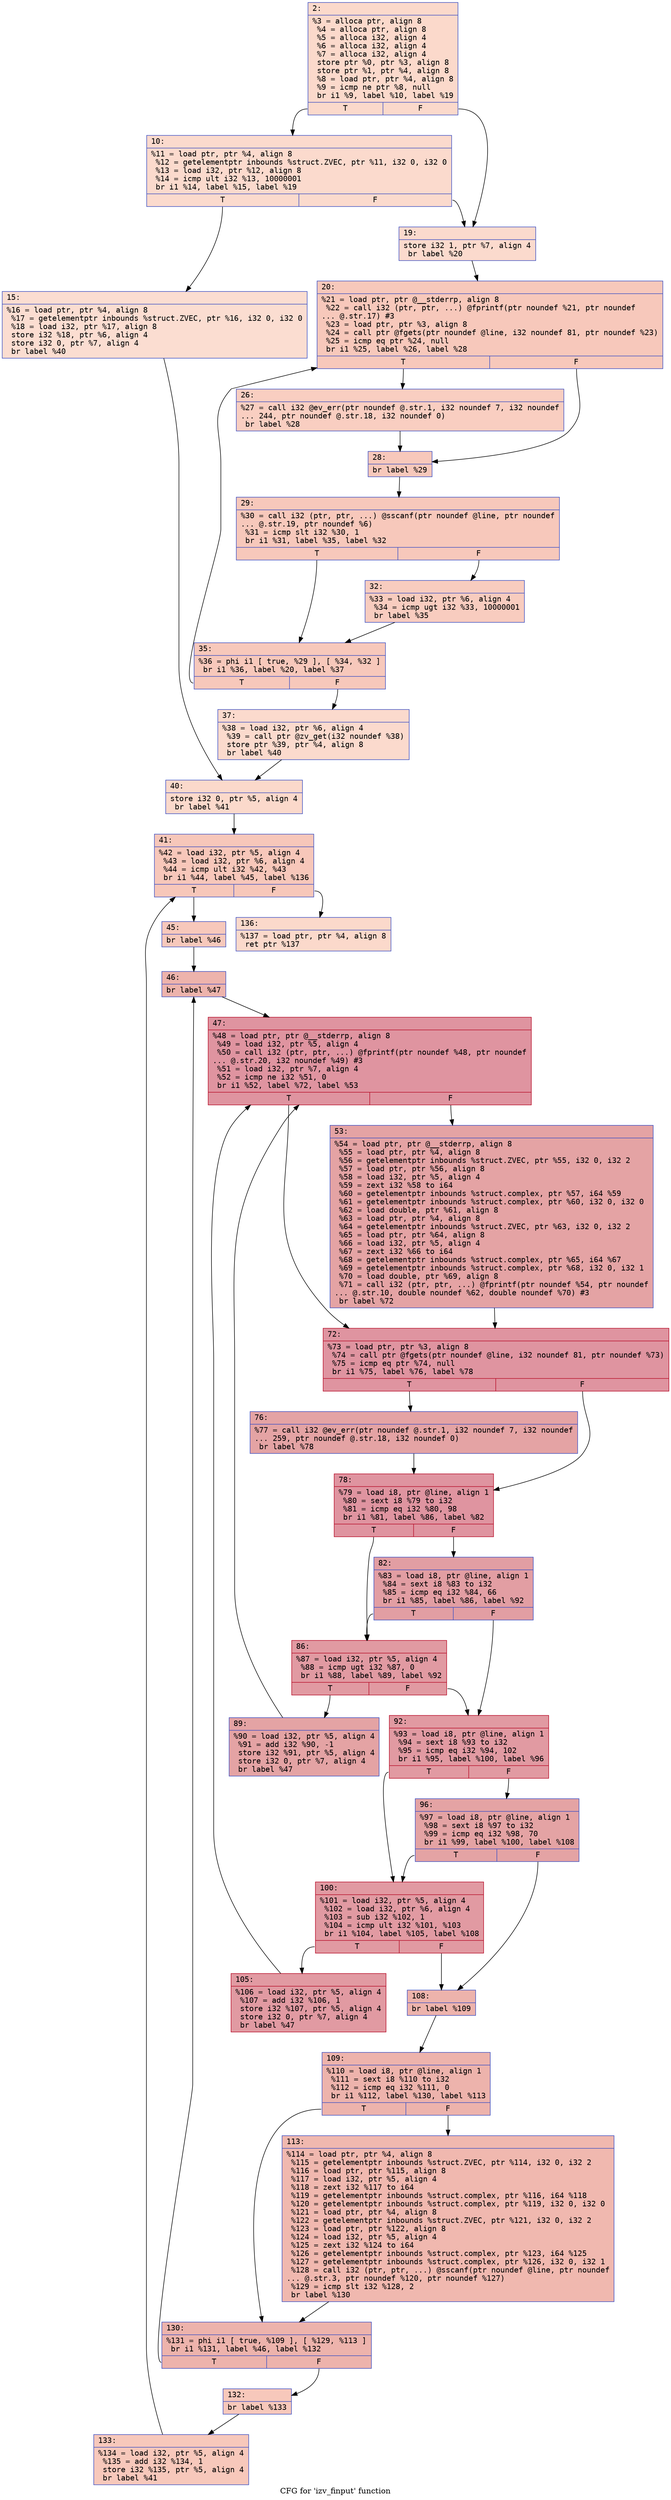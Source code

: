 digraph "CFG for 'izv_finput' function" {
	label="CFG for 'izv_finput' function";

	Node0x60000276c000 [shape=record,color="#3d50c3ff", style=filled, fillcolor="#f7a88970" fontname="Courier",label="{2:\l|  %3 = alloca ptr, align 8\l  %4 = alloca ptr, align 8\l  %5 = alloca i32, align 4\l  %6 = alloca i32, align 4\l  %7 = alloca i32, align 4\l  store ptr %0, ptr %3, align 8\l  store ptr %1, ptr %4, align 8\l  %8 = load ptr, ptr %4, align 8\l  %9 = icmp ne ptr %8, null\l  br i1 %9, label %10, label %19\l|{<s0>T|<s1>F}}"];
	Node0x60000276c000:s0 -> Node0x60000276c050[tooltip="2 -> 10\nProbability 62.50%" ];
	Node0x60000276c000:s1 -> Node0x60000276c0f0[tooltip="2 -> 19\nProbability 37.50%" ];
	Node0x60000276c050 [shape=record,color="#3d50c3ff", style=filled, fillcolor="#f7ac8e70" fontname="Courier",label="{10:\l|  %11 = load ptr, ptr %4, align 8\l  %12 = getelementptr inbounds %struct.ZVEC, ptr %11, i32 0, i32 0\l  %13 = load i32, ptr %12, align 8\l  %14 = icmp ult i32 %13, 10000001\l  br i1 %14, label %15, label %19\l|{<s0>T|<s1>F}}"];
	Node0x60000276c050:s0 -> Node0x60000276c0a0[tooltip="10 -> 15\nProbability 50.00%" ];
	Node0x60000276c050:s1 -> Node0x60000276c0f0[tooltip="10 -> 19\nProbability 50.00%" ];
	Node0x60000276c0a0 [shape=record,color="#3d50c3ff", style=filled, fillcolor="#f7b39670" fontname="Courier",label="{15:\l|  %16 = load ptr, ptr %4, align 8\l  %17 = getelementptr inbounds %struct.ZVEC, ptr %16, i32 0, i32 0\l  %18 = load i32, ptr %17, align 8\l  store i32 %18, ptr %6, align 4\l  store i32 0, ptr %7, align 4\l  br label %40\l}"];
	Node0x60000276c0a0 -> Node0x60000276c370[tooltip="15 -> 40\nProbability 100.00%" ];
	Node0x60000276c0f0 [shape=record,color="#3d50c3ff", style=filled, fillcolor="#f7ac8e70" fontname="Courier",label="{19:\l|  store i32 1, ptr %7, align 4\l  br label %20\l}"];
	Node0x60000276c0f0 -> Node0x60000276c140[tooltip="19 -> 20\nProbability 100.00%" ];
	Node0x60000276c140 [shape=record,color="#3d50c3ff", style=filled, fillcolor="#ed836670" fontname="Courier",label="{20:\l|  %21 = load ptr, ptr @__stderrp, align 8\l  %22 = call i32 (ptr, ptr, ...) @fprintf(ptr noundef %21, ptr noundef\l... @.str.17) #3\l  %23 = load ptr, ptr %3, align 8\l  %24 = call ptr @fgets(ptr noundef @line, i32 noundef 81, ptr noundef %23)\l  %25 = icmp eq ptr %24, null\l  br i1 %25, label %26, label %28\l|{<s0>T|<s1>F}}"];
	Node0x60000276c140:s0 -> Node0x60000276c190[tooltip="20 -> 26\nProbability 37.50%" ];
	Node0x60000276c140:s1 -> Node0x60000276c1e0[tooltip="20 -> 28\nProbability 62.50%" ];
	Node0x60000276c190 [shape=record,color="#3d50c3ff", style=filled, fillcolor="#f2907270" fontname="Courier",label="{26:\l|  %27 = call i32 @ev_err(ptr noundef @.str.1, i32 noundef 7, i32 noundef\l... 244, ptr noundef @.str.18, i32 noundef 0)\l  br label %28\l}"];
	Node0x60000276c190 -> Node0x60000276c1e0[tooltip="26 -> 28\nProbability 100.00%" ];
	Node0x60000276c1e0 [shape=record,color="#3d50c3ff", style=filled, fillcolor="#ed836670" fontname="Courier",label="{28:\l|  br label %29\l}"];
	Node0x60000276c1e0 -> Node0x60000276c230[tooltip="28 -> 29\nProbability 100.00%" ];
	Node0x60000276c230 [shape=record,color="#3d50c3ff", style=filled, fillcolor="#ed836670" fontname="Courier",label="{29:\l|  %30 = call i32 (ptr, ptr, ...) @sscanf(ptr noundef @line, ptr noundef\l... @.str.19, ptr noundef %6)\l  %31 = icmp slt i32 %30, 1\l  br i1 %31, label %35, label %32\l|{<s0>T|<s1>F}}"];
	Node0x60000276c230:s0 -> Node0x60000276c2d0[tooltip="29 -> 35\nProbability 37.50%" ];
	Node0x60000276c230:s1 -> Node0x60000276c280[tooltip="29 -> 32\nProbability 62.50%" ];
	Node0x60000276c280 [shape=record,color="#3d50c3ff", style=filled, fillcolor="#f08b6e70" fontname="Courier",label="{32:\l|  %33 = load i32, ptr %6, align 4\l  %34 = icmp ugt i32 %33, 10000001\l  br label %35\l}"];
	Node0x60000276c280 -> Node0x60000276c2d0[tooltip="32 -> 35\nProbability 100.00%" ];
	Node0x60000276c2d0 [shape=record,color="#3d50c3ff", style=filled, fillcolor="#ed836670" fontname="Courier",label="{35:\l|  %36 = phi i1 [ true, %29 ], [ %34, %32 ]\l  br i1 %36, label %20, label %37\l|{<s0>T|<s1>F}}"];
	Node0x60000276c2d0:s0 -> Node0x60000276c140[tooltip="35 -> 20\nProbability 96.88%" ];
	Node0x60000276c2d0:s1 -> Node0x60000276c320[tooltip="35 -> 37\nProbability 3.12%" ];
	Node0x60000276c320 [shape=record,color="#3d50c3ff", style=filled, fillcolor="#f7ac8e70" fontname="Courier",label="{37:\l|  %38 = load i32, ptr %6, align 4\l  %39 = call ptr @zv_get(i32 noundef %38)\l  store ptr %39, ptr %4, align 8\l  br label %40\l}"];
	Node0x60000276c320 -> Node0x60000276c370[tooltip="37 -> 40\nProbability 100.00%" ];
	Node0x60000276c370 [shape=record,color="#3d50c3ff", style=filled, fillcolor="#f7a88970" fontname="Courier",label="{40:\l|  store i32 0, ptr %5, align 4\l  br label %41\l}"];
	Node0x60000276c370 -> Node0x60000276c3c0[tooltip="40 -> 41\nProbability 100.00%" ];
	Node0x60000276c3c0 [shape=record,color="#3d50c3ff", style=filled, fillcolor="#ec7f6370" fontname="Courier",label="{41:\l|  %42 = load i32, ptr %5, align 4\l  %43 = load i32, ptr %6, align 4\l  %44 = icmp ult i32 %42, %43\l  br i1 %44, label %45, label %136\l|{<s0>T|<s1>F}}"];
	Node0x60000276c3c0:s0 -> Node0x60000276c410[tooltip="41 -> 45\nProbability 96.88%" ];
	Node0x60000276c3c0:s1 -> Node0x60000276ca50[tooltip="41 -> 136\nProbability 3.12%" ];
	Node0x60000276c410 [shape=record,color="#3d50c3ff", style=filled, fillcolor="#ed836670" fontname="Courier",label="{45:\l|  br label %46\l}"];
	Node0x60000276c410 -> Node0x60000276c460[tooltip="45 -> 46\nProbability 100.00%" ];
	Node0x60000276c460 [shape=record,color="#3d50c3ff", style=filled, fillcolor="#d6524470" fontname="Courier",label="{46:\l|  br label %47\l}"];
	Node0x60000276c460 -> Node0x60000276c4b0[tooltip="46 -> 47\nProbability 100.00%" ];
	Node0x60000276c4b0 [shape=record,color="#b70d28ff", style=filled, fillcolor="#b70d2870" fontname="Courier",label="{47:\l|  %48 = load ptr, ptr @__stderrp, align 8\l  %49 = load i32, ptr %5, align 4\l  %50 = call i32 (ptr, ptr, ...) @fprintf(ptr noundef %48, ptr noundef\l... @.str.20, i32 noundef %49) #3\l  %51 = load i32, ptr %7, align 4\l  %52 = icmp ne i32 %51, 0\l  br i1 %52, label %72, label %53\l|{<s0>T|<s1>F}}"];
	Node0x60000276c4b0:s0 -> Node0x60000276c550[tooltip="47 -> 72\nProbability 62.50%" ];
	Node0x60000276c4b0:s1 -> Node0x60000276c500[tooltip="47 -> 53\nProbability 37.50%" ];
	Node0x60000276c500 [shape=record,color="#3d50c3ff", style=filled, fillcolor="#c32e3170" fontname="Courier",label="{53:\l|  %54 = load ptr, ptr @__stderrp, align 8\l  %55 = load ptr, ptr %4, align 8\l  %56 = getelementptr inbounds %struct.ZVEC, ptr %55, i32 0, i32 2\l  %57 = load ptr, ptr %56, align 8\l  %58 = load i32, ptr %5, align 4\l  %59 = zext i32 %58 to i64\l  %60 = getelementptr inbounds %struct.complex, ptr %57, i64 %59\l  %61 = getelementptr inbounds %struct.complex, ptr %60, i32 0, i32 0\l  %62 = load double, ptr %61, align 8\l  %63 = load ptr, ptr %4, align 8\l  %64 = getelementptr inbounds %struct.ZVEC, ptr %63, i32 0, i32 2\l  %65 = load ptr, ptr %64, align 8\l  %66 = load i32, ptr %5, align 4\l  %67 = zext i32 %66 to i64\l  %68 = getelementptr inbounds %struct.complex, ptr %65, i64 %67\l  %69 = getelementptr inbounds %struct.complex, ptr %68, i32 0, i32 1\l  %70 = load double, ptr %69, align 8\l  %71 = call i32 (ptr, ptr, ...) @fprintf(ptr noundef %54, ptr noundef\l... @.str.10, double noundef %62, double noundef %70) #3\l  br label %72\l}"];
	Node0x60000276c500 -> Node0x60000276c550[tooltip="53 -> 72\nProbability 100.00%" ];
	Node0x60000276c550 [shape=record,color="#b70d28ff", style=filled, fillcolor="#b70d2870" fontname="Courier",label="{72:\l|  %73 = load ptr, ptr %3, align 8\l  %74 = call ptr @fgets(ptr noundef @line, i32 noundef 81, ptr noundef %73)\l  %75 = icmp eq ptr %74, null\l  br i1 %75, label %76, label %78\l|{<s0>T|<s1>F}}"];
	Node0x60000276c550:s0 -> Node0x60000276c5a0[tooltip="72 -> 76\nProbability 37.50%" ];
	Node0x60000276c550:s1 -> Node0x60000276c5f0[tooltip="72 -> 78\nProbability 62.50%" ];
	Node0x60000276c5a0 [shape=record,color="#3d50c3ff", style=filled, fillcolor="#c32e3170" fontname="Courier",label="{76:\l|  %77 = call i32 @ev_err(ptr noundef @.str.1, i32 noundef 7, i32 noundef\l... 259, ptr noundef @.str.18, i32 noundef 0)\l  br label %78\l}"];
	Node0x60000276c5a0 -> Node0x60000276c5f0[tooltip="76 -> 78\nProbability 100.00%" ];
	Node0x60000276c5f0 [shape=record,color="#b70d28ff", style=filled, fillcolor="#b70d2870" fontname="Courier",label="{78:\l|  %79 = load i8, ptr @line, align 1\l  %80 = sext i8 %79 to i32\l  %81 = icmp eq i32 %80, 98\l  br i1 %81, label %86, label %82\l|{<s0>T|<s1>F}}"];
	Node0x60000276c5f0:s0 -> Node0x60000276c690[tooltip="78 -> 86\nProbability 50.00%" ];
	Node0x60000276c5f0:s1 -> Node0x60000276c640[tooltip="78 -> 82\nProbability 50.00%" ];
	Node0x60000276c640 [shape=record,color="#3d50c3ff", style=filled, fillcolor="#be242e70" fontname="Courier",label="{82:\l|  %83 = load i8, ptr @line, align 1\l  %84 = sext i8 %83 to i32\l  %85 = icmp eq i32 %84, 66\l  br i1 %85, label %86, label %92\l|{<s0>T|<s1>F}}"];
	Node0x60000276c640:s0 -> Node0x60000276c690[tooltip="82 -> 86\nProbability 50.00%" ];
	Node0x60000276c640:s1 -> Node0x60000276c730[tooltip="82 -> 92\nProbability 50.00%" ];
	Node0x60000276c690 [shape=record,color="#b70d28ff", style=filled, fillcolor="#bb1b2c70" fontname="Courier",label="{86:\l|  %87 = load i32, ptr %5, align 4\l  %88 = icmp ugt i32 %87, 0\l  br i1 %88, label %89, label %92\l|{<s0>T|<s1>F}}"];
	Node0x60000276c690:s0 -> Node0x60000276c6e0[tooltip="86 -> 89\nProbability 50.00%" ];
	Node0x60000276c690:s1 -> Node0x60000276c730[tooltip="86 -> 92\nProbability 50.00%" ];
	Node0x60000276c6e0 [shape=record,color="#3d50c3ff", style=filled, fillcolor="#c32e3170" fontname="Courier",label="{89:\l|  %90 = load i32, ptr %5, align 4\l  %91 = add i32 %90, -1\l  store i32 %91, ptr %5, align 4\l  store i32 0, ptr %7, align 4\l  br label %47\l}"];
	Node0x60000276c6e0 -> Node0x60000276c4b0[tooltip="89 -> 47\nProbability 100.00%" ];
	Node0x60000276c730 [shape=record,color="#b70d28ff", style=filled, fillcolor="#bb1b2c70" fontname="Courier",label="{92:\l|  %93 = load i8, ptr @line, align 1\l  %94 = sext i8 %93 to i32\l  %95 = icmp eq i32 %94, 102\l  br i1 %95, label %100, label %96\l|{<s0>T|<s1>F}}"];
	Node0x60000276c730:s0 -> Node0x60000276c7d0[tooltip="92 -> 100\nProbability 50.00%" ];
	Node0x60000276c730:s1 -> Node0x60000276c780[tooltip="92 -> 96\nProbability 50.00%" ];
	Node0x60000276c780 [shape=record,color="#3d50c3ff", style=filled, fillcolor="#c32e3170" fontname="Courier",label="{96:\l|  %97 = load i8, ptr @line, align 1\l  %98 = sext i8 %97 to i32\l  %99 = icmp eq i32 %98, 70\l  br i1 %99, label %100, label %108\l|{<s0>T|<s1>F}}"];
	Node0x60000276c780:s0 -> Node0x60000276c7d0[tooltip="96 -> 100\nProbability 96.88%" ];
	Node0x60000276c780:s1 -> Node0x60000276c870[tooltip="96 -> 108\nProbability 3.12%" ];
	Node0x60000276c7d0 [shape=record,color="#b70d28ff", style=filled, fillcolor="#bb1b2c70" fontname="Courier",label="{100:\l|  %101 = load i32, ptr %5, align 4\l  %102 = load i32, ptr %6, align 4\l  %103 = sub i32 %102, 1\l  %104 = icmp ult i32 %101, %103\l  br i1 %104, label %105, label %108\l|{<s0>T|<s1>F}}"];
	Node0x60000276c7d0:s0 -> Node0x60000276c820[tooltip="100 -> 105\nProbability 96.88%" ];
	Node0x60000276c7d0:s1 -> Node0x60000276c870[tooltip="100 -> 108\nProbability 3.12%" ];
	Node0x60000276c820 [shape=record,color="#b70d28ff", style=filled, fillcolor="#bb1b2c70" fontname="Courier",label="{105:\l|  %106 = load i32, ptr %5, align 4\l  %107 = add i32 %106, 1\l  store i32 %107, ptr %5, align 4\l  store i32 0, ptr %7, align 4\l  br label %47\l}"];
	Node0x60000276c820 -> Node0x60000276c4b0[tooltip="105 -> 47\nProbability 100.00%" ];
	Node0x60000276c870 [shape=record,color="#3d50c3ff", style=filled, fillcolor="#d6524470" fontname="Courier",label="{108:\l|  br label %109\l}"];
	Node0x60000276c870 -> Node0x60000276c8c0[tooltip="108 -> 109\nProbability 100.00%" ];
	Node0x60000276c8c0 [shape=record,color="#3d50c3ff", style=filled, fillcolor="#d6524470" fontname="Courier",label="{109:\l|  %110 = load i8, ptr @line, align 1\l  %111 = sext i8 %110 to i32\l  %112 = icmp eq i32 %111, 0\l  br i1 %112, label %130, label %113\l|{<s0>T|<s1>F}}"];
	Node0x60000276c8c0:s0 -> Node0x60000276c960[tooltip="109 -> 130\nProbability 37.50%" ];
	Node0x60000276c8c0:s1 -> Node0x60000276c910[tooltip="109 -> 113\nProbability 62.50%" ];
	Node0x60000276c910 [shape=record,color="#3d50c3ff", style=filled, fillcolor="#dc5d4a70" fontname="Courier",label="{113:\l|  %114 = load ptr, ptr %4, align 8\l  %115 = getelementptr inbounds %struct.ZVEC, ptr %114, i32 0, i32 2\l  %116 = load ptr, ptr %115, align 8\l  %117 = load i32, ptr %5, align 4\l  %118 = zext i32 %117 to i64\l  %119 = getelementptr inbounds %struct.complex, ptr %116, i64 %118\l  %120 = getelementptr inbounds %struct.complex, ptr %119, i32 0, i32 0\l  %121 = load ptr, ptr %4, align 8\l  %122 = getelementptr inbounds %struct.ZVEC, ptr %121, i32 0, i32 2\l  %123 = load ptr, ptr %122, align 8\l  %124 = load i32, ptr %5, align 4\l  %125 = zext i32 %124 to i64\l  %126 = getelementptr inbounds %struct.complex, ptr %123, i64 %125\l  %127 = getelementptr inbounds %struct.complex, ptr %126, i32 0, i32 1\l  %128 = call i32 (ptr, ptr, ...) @sscanf(ptr noundef @line, ptr noundef\l... @.str.3, ptr noundef %120, ptr noundef %127)\l  %129 = icmp slt i32 %128, 2\l  br label %130\l}"];
	Node0x60000276c910 -> Node0x60000276c960[tooltip="113 -> 130\nProbability 100.00%" ];
	Node0x60000276c960 [shape=record,color="#3d50c3ff", style=filled, fillcolor="#d6524470" fontname="Courier",label="{130:\l|  %131 = phi i1 [ true, %109 ], [ %129, %113 ]\l  br i1 %131, label %46, label %132\l|{<s0>T|<s1>F}}"];
	Node0x60000276c960:s0 -> Node0x60000276c460[tooltip="130 -> 46\nProbability 96.88%" ];
	Node0x60000276c960:s1 -> Node0x60000276c9b0[tooltip="130 -> 132\nProbability 3.12%" ];
	Node0x60000276c9b0 [shape=record,color="#3d50c3ff", style=filled, fillcolor="#ed836670" fontname="Courier",label="{132:\l|  br label %133\l}"];
	Node0x60000276c9b0 -> Node0x60000276ca00[tooltip="132 -> 133\nProbability 100.00%" ];
	Node0x60000276ca00 [shape=record,color="#3d50c3ff", style=filled, fillcolor="#ed836670" fontname="Courier",label="{133:\l|  %134 = load i32, ptr %5, align 4\l  %135 = add i32 %134, 1\l  store i32 %135, ptr %5, align 4\l  br label %41\l}"];
	Node0x60000276ca00 -> Node0x60000276c3c0[tooltip="133 -> 41\nProbability 100.00%" ];
	Node0x60000276ca50 [shape=record,color="#3d50c3ff", style=filled, fillcolor="#f7a88970" fontname="Courier",label="{136:\l|  %137 = load ptr, ptr %4, align 8\l  ret ptr %137\l}"];
}
